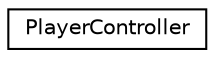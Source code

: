 digraph "Graphical Class Hierarchy"
{
 // LATEX_PDF_SIZE
  edge [fontname="Helvetica",fontsize="10",labelfontname="Helvetica",labelfontsize="10"];
  node [fontname="Helvetica",fontsize="10",shape=record];
  rankdir="LR";
  Node0 [label="PlayerController",height=0.2,width=0.4,color="black", fillcolor="white", style="filled",URL="$classPlayerController.html",tooltip=" "];
}
